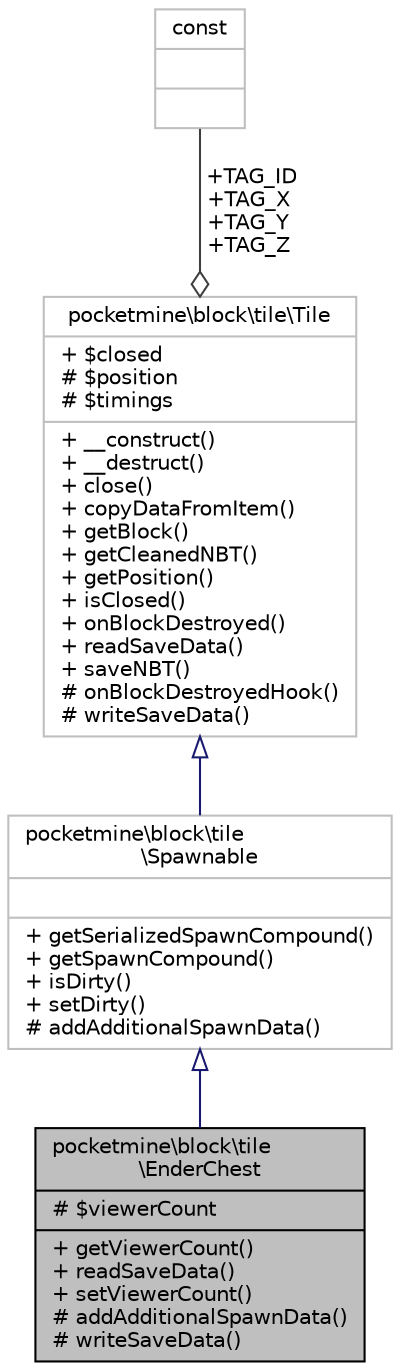 digraph "pocketmine\block\tile\EnderChest"
{
 // INTERACTIVE_SVG=YES
 // LATEX_PDF_SIZE
  edge [fontname="Helvetica",fontsize="10",labelfontname="Helvetica",labelfontsize="10"];
  node [fontname="Helvetica",fontsize="10",shape=record];
  Node1 [label="{pocketmine\\block\\tile\l\\EnderChest\n|# $viewerCount\l|+ getViewerCount()\l+ readSaveData()\l+ setViewerCount()\l# addAdditionalSpawnData()\l# writeSaveData()\l}",height=0.2,width=0.4,color="black", fillcolor="grey75", style="filled", fontcolor="black",tooltip=" "];
  Node2 -> Node1 [dir="back",color="midnightblue",fontsize="10",style="solid",arrowtail="onormal",fontname="Helvetica"];
  Node2 [label="{pocketmine\\block\\tile\l\\Spawnable\n||+ getSerializedSpawnCompound()\l+ getSpawnCompound()\l+ isDirty()\l+ setDirty()\l# addAdditionalSpawnData()\l}",height=0.2,width=0.4,color="grey75", fillcolor="white", style="filled",URL="$dc/d0b/classpocketmine_1_1block_1_1tile_1_1_spawnable.html",tooltip=" "];
  Node3 -> Node2 [dir="back",color="midnightblue",fontsize="10",style="solid",arrowtail="onormal",fontname="Helvetica"];
  Node3 [label="{pocketmine\\block\\tile\\Tile\n|+ $closed\l# $position\l# $timings\l|+ __construct()\l+ __destruct()\l+ close()\l+ copyDataFromItem()\l+ getBlock()\l+ getCleanedNBT()\l+ getPosition()\l+ isClosed()\l+ onBlockDestroyed()\l+ readSaveData()\l+ saveNBT()\l# onBlockDestroyedHook()\l# writeSaveData()\l}",height=0.2,width=0.4,color="grey75", fillcolor="white", style="filled",URL="$d9/d74/classpocketmine_1_1block_1_1tile_1_1_tile.html",tooltip=" "];
  Node4 -> Node3 [color="grey25",fontsize="10",style="solid",label=" +TAG_ID\n+TAG_X\n+TAG_Y\n+TAG_Z" ,arrowhead="odiamond",fontname="Helvetica"];
  Node4 [label="{const\n||}",height=0.2,width=0.4,color="grey75", fillcolor="white", style="filled",tooltip=" "];
}
